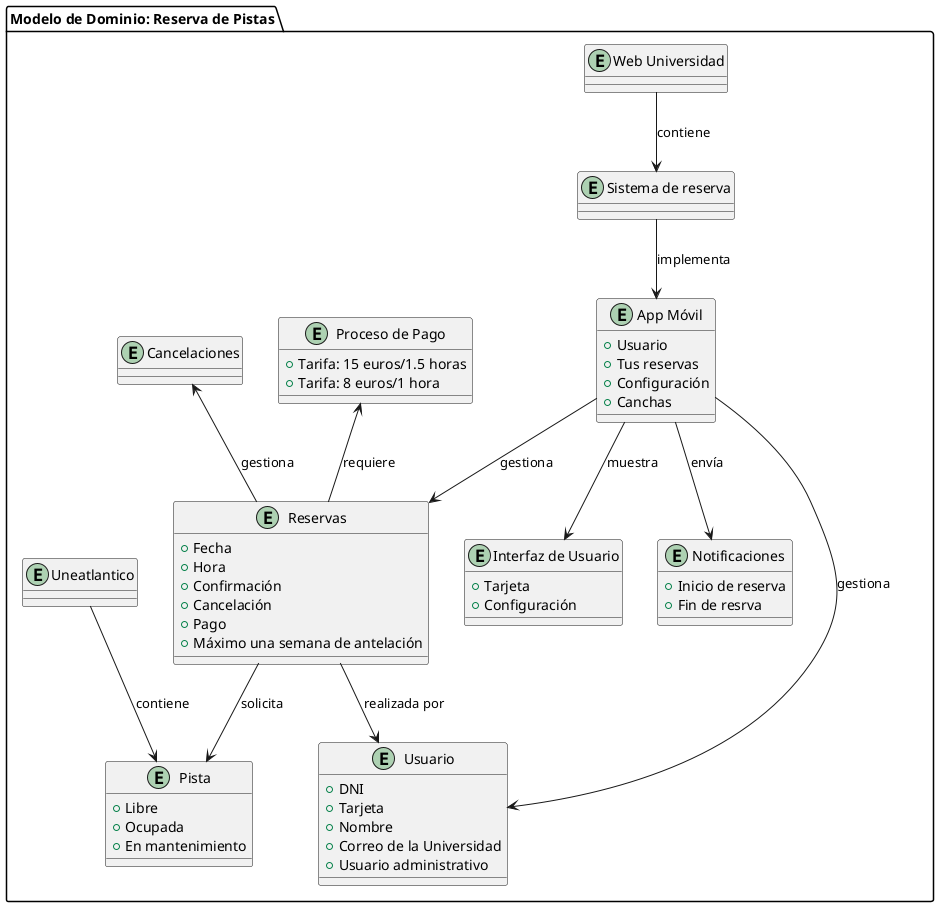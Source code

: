 @startuml Sistema de gestion
package "Modelo de Dominio: Reserva de Pistas" {

entity "Pista" as Pista {
    + Libre
    + Ocupada
    + En mantenimiento
}
entity "Reservas" as Reservas {
    + Fecha 
    + Hora
    + Confirmación 
    + Cancelación 
    + Pago
    + Máximo una semana de antelación
}
entity "Cancelaciones" as Cancels
entity "Usuario" as Usuario {
    + DNI
    + Tarjeta
    + Nombre
    + Correo de la Universidad
    + Usuario administrativo
}
entity "Uneatlantico" as Universidad 
entity "App Móvil" as App {
    + Usuario
    + Tus reservas
    + Configuración
    + Canchas
}
entity "Web Universidad" as Web 
entity "Sistema de reserva" as SG 
entity "Interfaz de Usuario" as UI {
    + Tarjeta
    + Configuración
}
entity "Proceso de Pago" as Pago {
    + Tarifa: 15 euros/1.5 horas
    + Tarifa: 8 euros/1 hora
}
entity "Notificaciones" as Notif {
    + Inicio de reserva
    + Fin de resrva
}

Reservas --> Pista : "solicita"
Reservas --> Usuario : "realizada por"
Cancels <-- Reservas : "gestiona"
Universidad --> Pista : "contiene"
App --> UI : "muestra"
App --> Reservas : "gestiona"
App --> Notif : "envía"
App --> Usuario : "gestiona"
Pago <-- Reservas : "requiere"
Web --> SG : "contiene"
SG --> App : "implementa"

}

@enduml